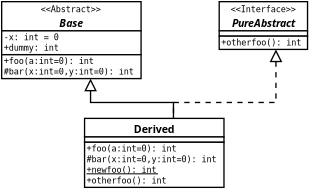 <?xml version="1.0"?>
<diagram xmlns:dia="http://www.lysator.liu.se/~alla/dia/">
  <diagramdata>
    <attribute name="background">
      <color val="#ffffff"/>
    </attribute>
    <attribute name="paper">
      <composite type="paper">
        <attribute name="name">
          <string>#A4#</string>
        </attribute>
        <attribute name="tmargin">
          <real val="2.82"/>
        </attribute>
        <attribute name="bmargin">
          <real val="2.82"/>
        </attribute>
        <attribute name="lmargin">
          <real val="2.82"/>
        </attribute>
        <attribute name="rmargin">
          <real val="2.82"/>
        </attribute>
        <attribute name="is_portrait">
          <boolean val="true"/>
        </attribute>
        <attribute name="scaling">
          <real val="0.613"/>
        </attribute>
        <attribute name="fitto">
          <boolean val="true"/>
        </attribute>
        <attribute name="fitwidth">
          <int val="1"/>
        </attribute>
        <attribute name="fitheight">
          <int val="1"/>
        </attribute>
      </composite>
    </attribute>
    <attribute name="grid">
      <composite type="grid">
        <attribute name="width_x">
          <real val="1"/>
        </attribute>
        <attribute name="width_y">
          <real val="1"/>
        </attribute>
        <attribute name="visible_x">
          <int val="1"/>
        </attribute>
        <attribute name="visible_y">
          <int val="1"/>
        </attribute>
      </composite>
    </attribute>
    <attribute name="guides">
      <composite type="guides">
        <attribute name="hguides"/>
        <attribute name="vguides"/>
      </composite>
    </attribute>
  </diagramdata>
  <layer name="Background" visible="true">
    <object type="UML - Class" version="0" id="O0">
      <attribute name="obj_pos">
        <point val="4.55,2"/>
      </attribute>
      <attribute name="obj_bb">
        <rectangle val="4.5,1.95;18.005,7.85"/>
      </attribute>
      <attribute name="elem_corner">
        <point val="4.55,2"/>
      </attribute>
      <attribute name="elem_width">
        <real val="13.405"/>
      </attribute>
      <attribute name="elem_height">
        <real val="5.8"/>
      </attribute>
      <attribute name="name">
        <string>#Base#</string>
      </attribute>
      <attribute name="stereotype">
        <string>#Abstract#</string>
      </attribute>
      <attribute name="abstract">
        <boolean val="true"/>
      </attribute>
      <attribute name="suppress_attributes">
        <boolean val="false"/>
      </attribute>
      <attribute name="suppress_operations">
        <boolean val="false"/>
      </attribute>
      <attribute name="visible_attributes">
        <boolean val="true"/>
      </attribute>
      <attribute name="visible_operations">
        <boolean val="true"/>
      </attribute>
      <attribute name="attributes">
        <composite type="umlattribute">
          <attribute name="name">
            <string>#x#</string>
          </attribute>
          <attribute name="type">
            <string>#int#</string>
          </attribute>
          <attribute name="value">
            <string>#0#</string>
          </attribute>
          <attribute name="visibility">
            <enum val="1"/>
          </attribute>
          <attribute name="abstract">
            <boolean val="false"/>
          </attribute>
          <attribute name="class_scope">
            <boolean val="false"/>
          </attribute>
        </composite>
        <composite type="umlattribute">
          <attribute name="name">
            <string>#dummy#</string>
          </attribute>
          <attribute name="type">
            <string>#int#</string>
          </attribute>
          <attribute name="value">
            <string/>
          </attribute>
          <attribute name="visibility">
            <enum val="0"/>
          </attribute>
          <attribute name="abstract">
            <boolean val="false"/>
          </attribute>
          <attribute name="class_scope">
            <boolean val="true"/>
          </attribute>
        </composite>
      </attribute>
      <attribute name="operations">
        <composite type="umloperation">
          <attribute name="name">
            <string>#foo#</string>
          </attribute>
          <attribute name="type">
            <string>#int#</string>
          </attribute>
          <attribute name="visibility">
            <enum val="0"/>
          </attribute>
          <attribute name="abstract">
            <boolean val="true"/>
          </attribute>
          <attribute name="class_scope">
            <boolean val="false"/>
          </attribute>
          <attribute name="parameters">
            <composite type="umlparameter">
              <attribute name="name">
                <string>#a#</string>
              </attribute>
              <attribute name="type">
                <string>#int#</string>
              </attribute>
              <attribute name="value">
                <string>#0#</string>
              </attribute>
              <attribute name="kind">
                <enum val="0"/>
              </attribute>
            </composite>
          </attribute>
        </composite>
        <composite type="umloperation">
          <attribute name="name">
            <string>#bar#</string>
          </attribute>
          <attribute name="type">
            <string>#int#</string>
          </attribute>
          <attribute name="visibility">
            <enum val="2"/>
          </attribute>
          <attribute name="abstract">
            <boolean val="true"/>
          </attribute>
          <attribute name="class_scope">
            <boolean val="false"/>
          </attribute>
          <attribute name="parameters">
            <composite type="umlparameter">
              <attribute name="name">
                <string>#x#</string>
              </attribute>
              <attribute name="type">
                <string>#int#</string>
              </attribute>
              <attribute name="value">
                <string>#0#</string>
              </attribute>
              <attribute name="kind">
                <enum val="0"/>
              </attribute>
            </composite>
            <composite type="umlparameter">
              <attribute name="name">
                <string>#y#</string>
              </attribute>
              <attribute name="type">
                <string>#int#</string>
              </attribute>
              <attribute name="value">
                <string>#0#</string>
              </attribute>
              <attribute name="kind">
                <enum val="0"/>
              </attribute>
            </composite>
          </attribute>
        </composite>
      </attribute>
      <attribute name="template">
        <boolean val="false"/>
      </attribute>
      <attribute name="templates"/>
    </object>
    <object type="UML - Generalization" version="0" id="O1">
      <attribute name="obj_pos">
        <point val="11.252,7.8"/>
      </attribute>
      <attribute name="obj_bb">
        <rectangle val="10.402,6.95;18.352,11.65"/>
      </attribute>
      <attribute name="orth_points">
        <point val="11.252,7.8"/>
        <point val="11.252,9.6"/>
        <point val="17.502,9.6"/>
        <point val="17.502,10.8"/>
      </attribute>
      <attribute name="orth_orient">
        <enum val="1"/>
        <enum val="0"/>
        <enum val="1"/>
      </attribute>
      <attribute name="name">
        <string/>
      </attribute>
      <attribute name="stereotype">
        <string/>
      </attribute>
      <connections>
        <connection handle="0" to="O0" connection="6"/>
        <connection handle="1" to="O2" connection="1"/>
      </connections>
    </object>
    <object type="UML - Class" version="0" id="O2">
      <attribute name="obj_pos">
        <point val="10.8,10.8"/>
      </attribute>
      <attribute name="obj_bb">
        <rectangle val="10.75,10.75;24.255,16.05"/>
      </attribute>
      <attribute name="elem_corner">
        <point val="10.8,10.8"/>
      </attribute>
      <attribute name="elem_width">
        <real val="13.405"/>
      </attribute>
      <attribute name="elem_height">
        <real val="5.2"/>
      </attribute>
      <attribute name="name">
        <string>#Derived#</string>
      </attribute>
      <attribute name="stereotype">
        <string/>
      </attribute>
      <attribute name="abstract">
        <boolean val="false"/>
      </attribute>
      <attribute name="suppress_attributes">
        <boolean val="false"/>
      </attribute>
      <attribute name="suppress_operations">
        <boolean val="false"/>
      </attribute>
      <attribute name="visible_attributes">
        <boolean val="true"/>
      </attribute>
      <attribute name="visible_operations">
        <boolean val="true"/>
      </attribute>
      <attribute name="attributes"/>
      <attribute name="operations">
        <composite type="umloperation">
          <attribute name="name">
            <string>#foo#</string>
          </attribute>
          <attribute name="type">
            <string>#int#</string>
          </attribute>
          <attribute name="visibility">
            <enum val="0"/>
          </attribute>
          <attribute name="abstract">
            <boolean val="false"/>
          </attribute>
          <attribute name="class_scope">
            <boolean val="false"/>
          </attribute>
          <attribute name="parameters">
            <composite type="umlparameter">
              <attribute name="name">
                <string>#a#</string>
              </attribute>
              <attribute name="type">
                <string>#int#</string>
              </attribute>
              <attribute name="value">
                <string>#0#</string>
              </attribute>
              <attribute name="kind">
                <enum val="0"/>
              </attribute>
            </composite>
          </attribute>
        </composite>
        <composite type="umloperation">
          <attribute name="name">
            <string>#bar#</string>
          </attribute>
          <attribute name="type">
            <string>#int#</string>
          </attribute>
          <attribute name="visibility">
            <enum val="2"/>
          </attribute>
          <attribute name="abstract">
            <boolean val="false"/>
          </attribute>
          <attribute name="class_scope">
            <boolean val="false"/>
          </attribute>
          <attribute name="parameters">
            <composite type="umlparameter">
              <attribute name="name">
                <string>#x#</string>
              </attribute>
              <attribute name="type">
                <string>#int#</string>
              </attribute>
              <attribute name="value">
                <string>#0#</string>
              </attribute>
              <attribute name="kind">
                <enum val="0"/>
              </attribute>
            </composite>
            <composite type="umlparameter">
              <attribute name="name">
                <string>#y#</string>
              </attribute>
              <attribute name="type">
                <string>#int#</string>
              </attribute>
              <attribute name="value">
                <string>#0#</string>
              </attribute>
              <attribute name="kind">
                <enum val="0"/>
              </attribute>
            </composite>
          </attribute>
        </composite>
        <composite type="umloperation">
          <attribute name="name">
            <string>#newfoo#</string>
          </attribute>
          <attribute name="type">
            <string>#int#</string>
          </attribute>
          <attribute name="visibility">
            <enum val="0"/>
          </attribute>
          <attribute name="abstract">
            <boolean val="false"/>
          </attribute>
          <attribute name="class_scope">
            <boolean val="true"/>
          </attribute>
          <attribute name="parameters"/>
        </composite>
        <composite type="umloperation">
          <attribute name="name">
            <string>#otherfoo#</string>
          </attribute>
          <attribute name="type">
            <string>#int#</string>
          </attribute>
          <attribute name="visibility">
            <enum val="0"/>
          </attribute>
          <attribute name="abstract">
            <boolean val="false"/>
          </attribute>
          <attribute name="class_scope">
            <boolean val="false"/>
          </attribute>
          <attribute name="parameters"/>
        </composite>
      </attribute>
      <attribute name="template">
        <boolean val="false"/>
      </attribute>
      <attribute name="templates"/>
    </object>
    <object type="UML - Class" version="0" id="O3">
      <attribute name="obj_pos">
        <point val="20.95,2"/>
      </attribute>
      <attribute name="obj_bb">
        <rectangle val="20.9,1.95;29.557,5.65"/>
      </attribute>
      <attribute name="elem_corner">
        <point val="20.95,2"/>
      </attribute>
      <attribute name="elem_width">
        <real val="8.557"/>
      </attribute>
      <attribute name="elem_height">
        <real val="3.6"/>
      </attribute>
      <attribute name="name">
        <string>#PureAbstract#</string>
      </attribute>
      <attribute name="stereotype">
        <string>#Interface#</string>
      </attribute>
      <attribute name="abstract">
        <boolean val="true"/>
      </attribute>
      <attribute name="suppress_attributes">
        <boolean val="false"/>
      </attribute>
      <attribute name="suppress_operations">
        <boolean val="false"/>
      </attribute>
      <attribute name="visible_attributes">
        <boolean val="true"/>
      </attribute>
      <attribute name="visible_operations">
        <boolean val="true"/>
      </attribute>
      <attribute name="attributes"/>
      <attribute name="operations">
        <composite type="umloperation">
          <attribute name="name">
            <string>#otherfoo#</string>
          </attribute>
          <attribute name="type">
            <string>#int#</string>
          </attribute>
          <attribute name="visibility">
            <enum val="0"/>
          </attribute>
          <attribute name="abstract">
            <boolean val="true"/>
          </attribute>
          <attribute name="class_scope">
            <boolean val="false"/>
          </attribute>
          <attribute name="parameters"/>
        </composite>
      </attribute>
      <attribute name="template">
        <boolean val="false"/>
      </attribute>
      <attribute name="templates"/>
    </object>
    <object type="UML - Realizes" version="0" id="O4">
      <attribute name="obj_pos">
        <point val="25.228,5.6"/>
      </attribute>
      <attribute name="obj_bb">
        <rectangle val="16.652,4.75;26.078,11.65"/>
      </attribute>
      <attribute name="orth_points">
        <point val="25.228,5.6"/>
        <point val="25.228,9.6"/>
        <point val="17.502,9.6"/>
        <point val="17.502,10.8"/>
      </attribute>
      <attribute name="orth_orient">
        <enum val="1"/>
        <enum val="0"/>
        <enum val="1"/>
      </attribute>
      <attribute name="name">
        <string/>
      </attribute>
      <attribute name="stereotype">
        <string/>
      </attribute>
      <connections>
        <connection handle="0" to="O3" connection="6"/>
        <connection handle="1" to="O2" connection="1"/>
      </connections>
    </object>
  </layer>
</diagram>
